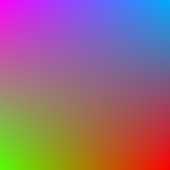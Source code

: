size(3cm,0);
import palette;

real[][] v={{1,2},{3,4}};
pen[] Palette=Rainbow();

latticeshade(box((0,0),(1,1)),palette(v,Palette));
